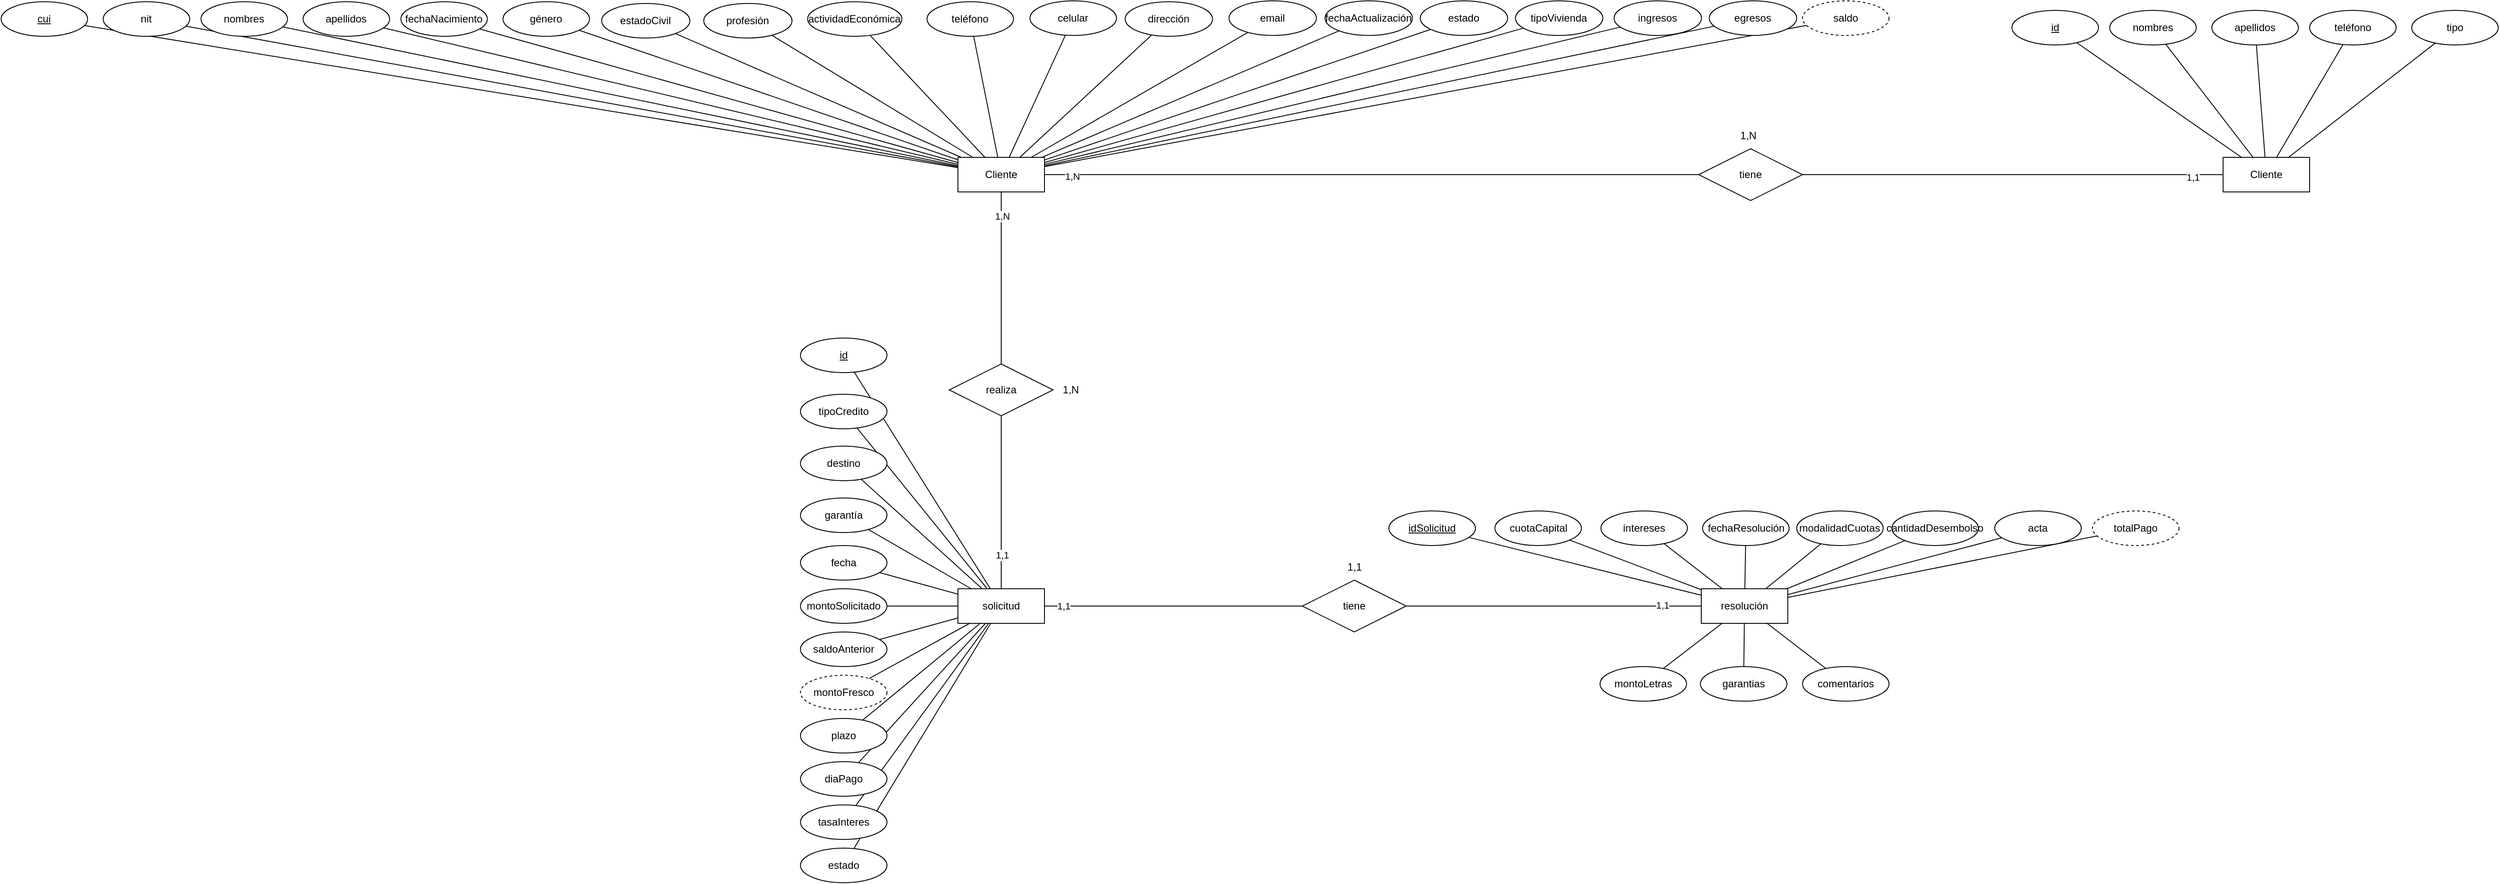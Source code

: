 <mxfile version="21.2.7" type="device" pages="2">
  <diagram id="P99Ryf6o9zyu_AFfCsCg" name="entidad-relacion CREDI-CREA">
    <mxGraphModel dx="4155" dy="842" grid="1" gridSize="10" guides="1" tooltips="1" connect="1" arrows="1" fold="1" page="1" pageScale="1" pageWidth="827" pageHeight="1169" math="0" shadow="0">
      <root>
        <mxCell id="0" />
        <mxCell id="1" parent="0" />
        <mxCell id="66ud1QGmvq39mYi4TVKc-70" style="rounded=0;orthogonalLoop=1;jettySize=auto;html=1;endArrow=none;endFill=0;" parent="1" source="66ud1QGmvq39mYi4TVKc-1" target="66ud1QGmvq39mYi4TVKc-68" edge="1">
          <mxGeometry relative="1" as="geometry" />
        </mxCell>
        <mxCell id="66ud1QGmvq39mYi4TVKc-72" value="1,1" style="edgeLabel;html=1;align=center;verticalAlign=middle;resizable=0;points=[];" parent="66ud1QGmvq39mYi4TVKc-70" vertex="1" connectable="0">
          <mxGeometry x="-0.854" y="3" relative="1" as="geometry">
            <mxPoint as="offset" />
          </mxGeometry>
        </mxCell>
        <mxCell id="66ud1QGmvq39mYi4TVKc-35" style="rounded=0;orthogonalLoop=1;jettySize=auto;html=1;endArrow=none;endFill=0;" parent="1" source="66ud1QGmvq39mYi4TVKc-2" target="66ud1QGmvq39mYi4TVKc-1" edge="1">
          <mxGeometry relative="1" as="geometry" />
        </mxCell>
        <mxCell id="66ud1QGmvq39mYi4TVKc-22" style="rounded=0;orthogonalLoop=1;jettySize=auto;html=1;endArrow=none;endFill=0;" parent="1" source="66ud1QGmvq39mYi4TVKc-3" target="66ud1QGmvq39mYi4TVKc-1" edge="1">
          <mxGeometry relative="1" as="geometry" />
        </mxCell>
        <mxCell id="66ud1QGmvq39mYi4TVKc-19" style="rounded=0;orthogonalLoop=1;jettySize=auto;html=1;endArrow=none;endFill=0;" parent="1" source="66ud1QGmvq39mYi4TVKc-8" target="66ud1QGmvq39mYi4TVKc-1" edge="1">
          <mxGeometry relative="1" as="geometry" />
        </mxCell>
        <mxCell id="66ud1QGmvq39mYi4TVKc-20" style="rounded=0;orthogonalLoop=1;jettySize=auto;html=1;endArrow=none;endFill=0;" parent="1" source="66ud1QGmvq39mYi4TVKc-9" target="66ud1QGmvq39mYi4TVKc-1" edge="1">
          <mxGeometry relative="1" as="geometry" />
        </mxCell>
        <mxCell id="66ud1QGmvq39mYi4TVKc-18" style="rounded=0;orthogonalLoop=1;jettySize=auto;html=1;endArrow=none;endFill=0;" parent="1" source="66ud1QGmvq39mYi4TVKc-11" target="66ud1QGmvq39mYi4TVKc-1" edge="1">
          <mxGeometry relative="1" as="geometry" />
        </mxCell>
        <mxCell id="66ud1QGmvq39mYi4TVKc-69" style="rounded=0;orthogonalLoop=1;jettySize=auto;html=1;endArrow=none;endFill=0;" parent="1" source="66ud1QGmvq39mYi4TVKc-37" target="66ud1QGmvq39mYi4TVKc-68" edge="1">
          <mxGeometry relative="1" as="geometry" />
        </mxCell>
        <mxCell id="66ud1QGmvq39mYi4TVKc-71" value="1,N" style="edgeLabel;html=1;align=center;verticalAlign=middle;resizable=0;points=[];" parent="66ud1QGmvq39mYi4TVKc-69" vertex="1" connectable="0">
          <mxGeometry x="-0.915" y="-2" relative="1" as="geometry">
            <mxPoint as="offset" />
          </mxGeometry>
        </mxCell>
        <mxCell id="66ud1QGmvq39mYi4TVKc-79" style="rounded=0;orthogonalLoop=1;jettySize=auto;html=1;endArrow=none;endFill=0;" parent="1" source="66ud1QGmvq39mYi4TVKc-37" target="66ud1QGmvq39mYi4TVKc-77" edge="1">
          <mxGeometry relative="1" as="geometry" />
        </mxCell>
        <mxCell id="66ud1QGmvq39mYi4TVKc-83" value="1,N" style="edgeLabel;html=1;align=center;verticalAlign=middle;resizable=0;points=[];" parent="66ud1QGmvq39mYi4TVKc-79" vertex="1" connectable="0">
          <mxGeometry x="-0.719" y="1" relative="1" as="geometry">
            <mxPoint as="offset" />
          </mxGeometry>
        </mxCell>
        <mxCell id="66ud1QGmvq39mYi4TVKc-38" style="rounded=0;orthogonalLoop=1;jettySize=auto;html=1;endArrow=none;endFill=0;" parent="1" source="66ud1QGmvq39mYi4TVKc-39" target="66ud1QGmvq39mYi4TVKc-37" edge="1">
          <mxGeometry relative="1" as="geometry" />
        </mxCell>
        <mxCell id="66ud1QGmvq39mYi4TVKc-40" style="rounded=0;orthogonalLoop=1;jettySize=auto;html=1;endArrow=none;endFill=0;" parent="1" source="66ud1QGmvq39mYi4TVKc-41" target="66ud1QGmvq39mYi4TVKc-37" edge="1">
          <mxGeometry relative="1" as="geometry" />
        </mxCell>
        <mxCell id="66ud1QGmvq39mYi4TVKc-42" style="rounded=0;orthogonalLoop=1;jettySize=auto;html=1;endArrow=none;endFill=0;" parent="1" source="66ud1QGmvq39mYi4TVKc-43" target="66ud1QGmvq39mYi4TVKc-37" edge="1">
          <mxGeometry relative="1" as="geometry" />
        </mxCell>
        <mxCell id="66ud1QGmvq39mYi4TVKc-44" style="rounded=0;orthogonalLoop=1;jettySize=auto;html=1;endArrow=none;endFill=0;" parent="1" source="66ud1QGmvq39mYi4TVKc-45" target="66ud1QGmvq39mYi4TVKc-37" edge="1">
          <mxGeometry relative="1" as="geometry" />
        </mxCell>
        <mxCell id="66ud1QGmvq39mYi4TVKc-46" style="rounded=0;orthogonalLoop=1;jettySize=auto;html=1;endArrow=none;endFill=0;" parent="1" source="66ud1QGmvq39mYi4TVKc-47" target="66ud1QGmvq39mYi4TVKc-37" edge="1">
          <mxGeometry relative="1" as="geometry" />
        </mxCell>
        <mxCell id="66ud1QGmvq39mYi4TVKc-48" style="rounded=0;orthogonalLoop=1;jettySize=auto;html=1;endArrow=none;endFill=0;" parent="1" source="66ud1QGmvq39mYi4TVKc-49" target="66ud1QGmvq39mYi4TVKc-37" edge="1">
          <mxGeometry relative="1" as="geometry" />
        </mxCell>
        <mxCell id="66ud1QGmvq39mYi4TVKc-50" style="rounded=0;orthogonalLoop=1;jettySize=auto;html=1;endArrow=none;endFill=0;" parent="1" source="66ud1QGmvq39mYi4TVKc-51" target="66ud1QGmvq39mYi4TVKc-37" edge="1">
          <mxGeometry relative="1" as="geometry" />
        </mxCell>
        <mxCell id="66ud1QGmvq39mYi4TVKc-52" style="rounded=0;orthogonalLoop=1;jettySize=auto;html=1;endArrow=none;endFill=0;" parent="1" source="66ud1QGmvq39mYi4TVKc-53" target="66ud1QGmvq39mYi4TVKc-37" edge="1">
          <mxGeometry relative="1" as="geometry" />
        </mxCell>
        <mxCell id="66ud1QGmvq39mYi4TVKc-54" style="rounded=0;orthogonalLoop=1;jettySize=auto;html=1;endArrow=none;endFill=0;" parent="1" source="66ud1QGmvq39mYi4TVKc-55" target="66ud1QGmvq39mYi4TVKc-37" edge="1">
          <mxGeometry relative="1" as="geometry" />
        </mxCell>
        <mxCell id="66ud1QGmvq39mYi4TVKc-56" style="rounded=0;orthogonalLoop=1;jettySize=auto;html=1;endArrow=none;endFill=0;" parent="1" source="66ud1QGmvq39mYi4TVKc-57" target="66ud1QGmvq39mYi4TVKc-37" edge="1">
          <mxGeometry relative="1" as="geometry" />
        </mxCell>
        <mxCell id="66ud1QGmvq39mYi4TVKc-58" style="rounded=0;orthogonalLoop=1;jettySize=auto;html=1;endArrow=none;endFill=0;" parent="1" source="66ud1QGmvq39mYi4TVKc-59" target="66ud1QGmvq39mYi4TVKc-37" edge="1">
          <mxGeometry relative="1" as="geometry" />
        </mxCell>
        <mxCell id="66ud1QGmvq39mYi4TVKc-60" style="rounded=0;orthogonalLoop=1;jettySize=auto;html=1;endArrow=none;endFill=0;" parent="1" source="66ud1QGmvq39mYi4TVKc-61" target="66ud1QGmvq39mYi4TVKc-37" edge="1">
          <mxGeometry relative="1" as="geometry" />
        </mxCell>
        <mxCell id="66ud1QGmvq39mYi4TVKc-62" style="rounded=0;orthogonalLoop=1;jettySize=auto;html=1;endArrow=none;endFill=0;" parent="1" source="66ud1QGmvq39mYi4TVKc-63" target="66ud1QGmvq39mYi4TVKc-37" edge="1">
          <mxGeometry relative="1" as="geometry" />
        </mxCell>
        <mxCell id="66ud1QGmvq39mYi4TVKc-64" style="rounded=0;orthogonalLoop=1;jettySize=auto;html=1;endArrow=none;endFill=0;" parent="1" source="66ud1QGmvq39mYi4TVKc-65" target="66ud1QGmvq39mYi4TVKc-37" edge="1">
          <mxGeometry relative="1" as="geometry" />
        </mxCell>
        <mxCell id="66ud1QGmvq39mYi4TVKc-66" style="rounded=0;orthogonalLoop=1;jettySize=auto;html=1;endArrow=none;endFill=0;" parent="1" source="66ud1QGmvq39mYi4TVKc-67" target="66ud1QGmvq39mYi4TVKc-37" edge="1">
          <mxGeometry relative="1" as="geometry" />
        </mxCell>
        <mxCell id="66ud1QGmvq39mYi4TVKc-81" style="rounded=0;orthogonalLoop=1;jettySize=auto;html=1;endArrow=none;endFill=0;" parent="1" source="66ud1QGmvq39mYi4TVKc-75" target="66ud1QGmvq39mYi4TVKc-78" edge="1">
          <mxGeometry relative="1" as="geometry" />
        </mxCell>
        <mxCell id="66ud1QGmvq39mYi4TVKc-86" value="1,1" style="edgeLabel;html=1;align=center;verticalAlign=middle;resizable=0;points=[];" parent="66ud1QGmvq39mYi4TVKc-81" vertex="1" connectable="0">
          <mxGeometry x="-0.852" y="-3" relative="1" as="geometry">
            <mxPoint y="-3" as="offset" />
          </mxGeometry>
        </mxCell>
        <mxCell id="66ud1QGmvq39mYi4TVKc-80" style="rounded=0;orthogonalLoop=1;jettySize=auto;html=1;endArrow=none;endFill=0;" parent="1" source="66ud1QGmvq39mYi4TVKc-77" target="66ud1QGmvq39mYi4TVKc-75" edge="1">
          <mxGeometry relative="1" as="geometry" />
        </mxCell>
        <mxCell id="66ud1QGmvq39mYi4TVKc-84" value="1,1" style="edgeLabel;html=1;align=center;verticalAlign=middle;resizable=0;points=[];" parent="66ud1QGmvq39mYi4TVKc-80" vertex="1" connectable="0">
          <mxGeometry x="0.61" y="1" relative="1" as="geometry">
            <mxPoint as="offset" />
          </mxGeometry>
        </mxCell>
        <mxCell id="66ud1QGmvq39mYi4TVKc-82" style="rounded=0;orthogonalLoop=1;jettySize=auto;html=1;endArrow=none;endFill=0;" parent="1" source="66ud1QGmvq39mYi4TVKc-78" target="66ud1QGmvq39mYi4TVKc-76" edge="1">
          <mxGeometry relative="1" as="geometry" />
        </mxCell>
        <mxCell id="66ud1QGmvq39mYi4TVKc-87" value="1,1" style="edgeLabel;html=1;align=center;verticalAlign=middle;resizable=0;points=[];" parent="66ud1QGmvq39mYi4TVKc-82" vertex="1" connectable="0">
          <mxGeometry x="0.736" y="1" relative="1" as="geometry">
            <mxPoint as="offset" />
          </mxGeometry>
        </mxCell>
        <mxCell id="7-qyzKeXmiIdSlEH_Hon-5" style="rounded=0;orthogonalLoop=1;jettySize=auto;html=1;endArrow=none;endFill=0;" parent="1" source="7-qyzKeXmiIdSlEH_Hon-1" target="66ud1QGmvq39mYi4TVKc-75" edge="1">
          <mxGeometry relative="1" as="geometry" />
        </mxCell>
        <mxCell id="7-qyzKeXmiIdSlEH_Hon-4" style="rounded=0;orthogonalLoop=1;jettySize=auto;html=1;endArrow=none;endFill=0;" parent="1" source="7-qyzKeXmiIdSlEH_Hon-2" target="66ud1QGmvq39mYi4TVKc-75" edge="1">
          <mxGeometry relative="1" as="geometry" />
        </mxCell>
        <mxCell id="7-qyzKeXmiIdSlEH_Hon-6" style="rounded=0;orthogonalLoop=1;jettySize=auto;html=1;endArrow=none;endFill=0;" parent="1" source="7-qyzKeXmiIdSlEH_Hon-3" target="66ud1QGmvq39mYi4TVKc-75" edge="1">
          <mxGeometry relative="1" as="geometry" />
        </mxCell>
        <mxCell id="7-qyzKeXmiIdSlEH_Hon-8" style="rounded=0;orthogonalLoop=1;jettySize=auto;html=1;endArrow=none;endFill=0;" parent="1" source="7-qyzKeXmiIdSlEH_Hon-7" target="66ud1QGmvq39mYi4TVKc-75" edge="1">
          <mxGeometry relative="1" as="geometry" />
        </mxCell>
        <mxCell id="7-qyzKeXmiIdSlEH_Hon-10" style="rounded=0;orthogonalLoop=1;jettySize=auto;html=1;endArrow=none;endFill=0;" parent="1" source="7-qyzKeXmiIdSlEH_Hon-9" target="66ud1QGmvq39mYi4TVKc-75" edge="1">
          <mxGeometry relative="1" as="geometry" />
        </mxCell>
        <mxCell id="7-qyzKeXmiIdSlEH_Hon-15" style="rounded=0;orthogonalLoop=1;jettySize=auto;html=1;endArrow=none;endFill=0;" parent="1" source="7-qyzKeXmiIdSlEH_Hon-11" target="66ud1QGmvq39mYi4TVKc-75" edge="1">
          <mxGeometry relative="1" as="geometry" />
        </mxCell>
        <mxCell id="7-qyzKeXmiIdSlEH_Hon-16" style="rounded=0;orthogonalLoop=1;jettySize=auto;html=1;endArrow=none;endFill=0;" parent="1" source="7-qyzKeXmiIdSlEH_Hon-12" target="66ud1QGmvq39mYi4TVKc-75" edge="1">
          <mxGeometry relative="1" as="geometry" />
        </mxCell>
        <mxCell id="7-qyzKeXmiIdSlEH_Hon-17" style="rounded=0;orthogonalLoop=1;jettySize=auto;html=1;endArrow=none;endFill=0;" parent="1" source="7-qyzKeXmiIdSlEH_Hon-14" target="66ud1QGmvq39mYi4TVKc-75" edge="1">
          <mxGeometry relative="1" as="geometry" />
        </mxCell>
        <mxCell id="7-qyzKeXmiIdSlEH_Hon-21" style="rounded=0;orthogonalLoop=1;jettySize=auto;html=1;endArrow=none;endFill=0;" parent="1" source="7-qyzKeXmiIdSlEH_Hon-18" target="66ud1QGmvq39mYi4TVKc-75" edge="1">
          <mxGeometry relative="1" as="geometry" />
        </mxCell>
        <mxCell id="7-qyzKeXmiIdSlEH_Hon-22" style="rounded=0;orthogonalLoop=1;jettySize=auto;html=1;endArrow=none;endFill=0;" parent="1" source="7-qyzKeXmiIdSlEH_Hon-19" target="66ud1QGmvq39mYi4TVKc-75" edge="1">
          <mxGeometry relative="1" as="geometry" />
        </mxCell>
        <mxCell id="7-qyzKeXmiIdSlEH_Hon-23" style="rounded=0;orthogonalLoop=1;jettySize=auto;html=1;endArrow=none;endFill=0;" parent="1" source="7-qyzKeXmiIdSlEH_Hon-20" target="66ud1QGmvq39mYi4TVKc-75" edge="1">
          <mxGeometry relative="1" as="geometry" />
        </mxCell>
        <mxCell id="7-qyzKeXmiIdSlEH_Hon-27" style="rounded=0;orthogonalLoop=1;jettySize=auto;html=1;endArrow=none;endFill=0;" parent="1" source="7-qyzKeXmiIdSlEH_Hon-26" target="66ud1QGmvq39mYi4TVKc-37" edge="1">
          <mxGeometry relative="1" as="geometry" />
        </mxCell>
        <mxCell id="7-qyzKeXmiIdSlEH_Hon-29" style="rounded=0;orthogonalLoop=1;jettySize=auto;html=1;endArrow=none;endFill=0;" parent="1" source="7-qyzKeXmiIdSlEH_Hon-28" target="66ud1QGmvq39mYi4TVKc-75" edge="1">
          <mxGeometry relative="1" as="geometry" />
        </mxCell>
        <mxCell id="7-qyzKeXmiIdSlEH_Hon-34" style="rounded=0;orthogonalLoop=1;jettySize=auto;html=1;endArrow=none;endFill=0;" parent="1" source="7-qyzKeXmiIdSlEH_Hon-30" target="66ud1QGmvq39mYi4TVKc-76" edge="1">
          <mxGeometry relative="1" as="geometry" />
        </mxCell>
        <mxCell id="7-qyzKeXmiIdSlEH_Hon-35" style="rounded=0;orthogonalLoop=1;jettySize=auto;html=1;endArrow=none;endFill=0;" parent="1" source="7-qyzKeXmiIdSlEH_Hon-31" target="66ud1QGmvq39mYi4TVKc-76" edge="1">
          <mxGeometry relative="1" as="geometry" />
        </mxCell>
        <mxCell id="7-qyzKeXmiIdSlEH_Hon-33" style="rounded=0;orthogonalLoop=1;jettySize=auto;html=1;endArrow=none;endFill=0;" parent="1" source="7-qyzKeXmiIdSlEH_Hon-32" target="66ud1QGmvq39mYi4TVKc-76" edge="1">
          <mxGeometry relative="1" as="geometry" />
        </mxCell>
        <mxCell id="7-qyzKeXmiIdSlEH_Hon-37" style="rounded=0;orthogonalLoop=1;jettySize=auto;html=1;endArrow=none;endFill=0;" parent="1" source="7-qyzKeXmiIdSlEH_Hon-36" target="66ud1QGmvq39mYi4TVKc-76" edge="1">
          <mxGeometry relative="1" as="geometry" />
        </mxCell>
        <mxCell id="7-qyzKeXmiIdSlEH_Hon-39" style="rounded=0;orthogonalLoop=1;jettySize=auto;html=1;endArrow=none;endFill=0;" parent="1" source="7-qyzKeXmiIdSlEH_Hon-38" target="66ud1QGmvq39mYi4TVKc-76" edge="1">
          <mxGeometry relative="1" as="geometry" />
        </mxCell>
        <mxCell id="7-qyzKeXmiIdSlEH_Hon-41" style="rounded=0;orthogonalLoop=1;jettySize=auto;html=1;endArrow=none;endFill=0;" parent="1" source="7-qyzKeXmiIdSlEH_Hon-40" target="66ud1QGmvq39mYi4TVKc-76" edge="1">
          <mxGeometry relative="1" as="geometry" />
        </mxCell>
        <mxCell id="7-qyzKeXmiIdSlEH_Hon-43" style="rounded=0;orthogonalLoop=1;jettySize=auto;html=1;endArrow=none;endFill=0;" parent="1" source="7-qyzKeXmiIdSlEH_Hon-42" target="66ud1QGmvq39mYi4TVKc-76" edge="1">
          <mxGeometry relative="1" as="geometry" />
        </mxCell>
        <mxCell id="7-qyzKeXmiIdSlEH_Hon-46" style="rounded=0;orthogonalLoop=1;jettySize=auto;html=1;endArrow=none;endFill=0;" parent="1" source="7-qyzKeXmiIdSlEH_Hon-45" target="66ud1QGmvq39mYi4TVKc-76" edge="1">
          <mxGeometry relative="1" as="geometry" />
        </mxCell>
        <mxCell id="djcoDwFRb1nhkoD3oJi8-3" style="rounded=0;orthogonalLoop=1;jettySize=auto;html=1;endArrow=none;endFill=0;" parent="1" source="djcoDwFRb1nhkoD3oJi8-2" target="66ud1QGmvq39mYi4TVKc-76" edge="1">
          <mxGeometry relative="1" as="geometry" />
        </mxCell>
        <mxCell id="djcoDwFRb1nhkoD3oJi8-7" style="rounded=0;orthogonalLoop=1;jettySize=auto;html=1;endArrow=none;endFill=0;" parent="1" source="djcoDwFRb1nhkoD3oJi8-5" target="66ud1QGmvq39mYi4TVKc-76" edge="1">
          <mxGeometry relative="1" as="geometry" />
        </mxCell>
        <mxCell id="djcoDwFRb1nhkoD3oJi8-8" style="rounded=0;orthogonalLoop=1;jettySize=auto;html=1;endArrow=none;endFill=0;" parent="1" source="djcoDwFRb1nhkoD3oJi8-6" target="66ud1QGmvq39mYi4TVKc-76" edge="1">
          <mxGeometry relative="1" as="geometry" />
        </mxCell>
        <mxCell id="sFIiztONORR1nFewB7nD-4" style="rounded=0;orthogonalLoop=1;jettySize=auto;html=1;endArrow=none;endFill=0;" parent="1" source="sFIiztONORR1nFewB7nD-1" target="66ud1QGmvq39mYi4TVKc-37" edge="1">
          <mxGeometry relative="1" as="geometry" />
        </mxCell>
        <mxCell id="sFIiztONORR1nFewB7nD-5" style="rounded=0;orthogonalLoop=1;jettySize=auto;html=1;endArrow=none;endFill=0;" parent="1" source="sFIiztONORR1nFewB7nD-2" target="66ud1QGmvq39mYi4TVKc-37" edge="1">
          <mxGeometry relative="1" as="geometry" />
        </mxCell>
        <mxCell id="sFIiztONORR1nFewB7nD-7" style="rounded=0;orthogonalLoop=1;jettySize=auto;html=1;endArrow=none;endFill=0;" parent="1" source="sFIiztONORR1nFewB7nD-10" target="66ud1QGmvq39mYi4TVKc-37" edge="1">
          <mxGeometry relative="1" as="geometry">
            <mxPoint x="-205.037" y="58.437" as="sourcePoint" />
          </mxGeometry>
        </mxCell>
        <mxCell id="66ud1QGmvq39mYi4TVKc-1" value="Cliente" style="whiteSpace=wrap;html=1;align=center;" parent="1" vertex="1">
          <mxGeometry x="274" y="211" width="100" height="40" as="geometry" />
        </mxCell>
        <mxCell id="66ud1QGmvq39mYi4TVKc-2" value="teléfono" style="ellipse;whiteSpace=wrap;html=1;align=center;" parent="1" vertex="1">
          <mxGeometry x="374" y="41" width="100" height="40" as="geometry" />
        </mxCell>
        <mxCell id="66ud1QGmvq39mYi4TVKc-3" value="tipo" style="ellipse;whiteSpace=wrap;html=1;align=center;" parent="1" vertex="1">
          <mxGeometry x="492" y="41" width="100" height="40" as="geometry" />
        </mxCell>
        <mxCell id="66ud1QGmvq39mYi4TVKc-8" value="nombres" style="ellipse;whiteSpace=wrap;html=1;align=center;" parent="1" vertex="1">
          <mxGeometry x="143" y="41" width="100" height="40" as="geometry" />
        </mxCell>
        <mxCell id="66ud1QGmvq39mYi4TVKc-9" value="apellidos" style="ellipse;whiteSpace=wrap;html=1;align=center;" parent="1" vertex="1">
          <mxGeometry x="261" y="41" width="100" height="40" as="geometry" />
        </mxCell>
        <mxCell id="66ud1QGmvq39mYi4TVKc-11" value="&lt;u&gt;id&lt;/u&gt;" style="ellipse;whiteSpace=wrap;html=1;align=center;" parent="1" vertex="1">
          <mxGeometry x="30" y="41" width="100" height="40" as="geometry" />
        </mxCell>
        <mxCell id="66ud1QGmvq39mYi4TVKc-37" value="Cliente" style="whiteSpace=wrap;html=1;align=center;" parent="1" vertex="1">
          <mxGeometry x="-1188" y="211" width="100" height="40" as="geometry" />
        </mxCell>
        <mxCell id="66ud1QGmvq39mYi4TVKc-39" value="fechaNacimiento" style="ellipse;whiteSpace=wrap;html=1;align=center;" parent="1" vertex="1">
          <mxGeometry x="-1831.75" y="31" width="100" height="40" as="geometry" />
        </mxCell>
        <mxCell id="66ud1QGmvq39mYi4TVKc-41" value="género" style="ellipse;whiteSpace=wrap;html=1;align=center;" parent="1" vertex="1">
          <mxGeometry x="-1713.75" y="31" width="100" height="40" as="geometry" />
        </mxCell>
        <mxCell id="66ud1QGmvq39mYi4TVKc-43" value="estadoCivil" style="ellipse;whiteSpace=wrap;html=1;align=center;fontStyle=0" parent="1" vertex="1">
          <mxGeometry x="-1599.75" y="33" width="102" height="40" as="geometry" />
        </mxCell>
        <mxCell id="66ud1QGmvq39mYi4TVKc-45" value="profesión" style="ellipse;whiteSpace=wrap;html=1;align=center;" parent="1" vertex="1">
          <mxGeometry x="-1481.75" y="33" width="102" height="40" as="geometry" />
        </mxCell>
        <mxCell id="66ud1QGmvq39mYi4TVKc-47" value="actividadEconómica" style="ellipse;whiteSpace=wrap;html=1;align=center;" parent="1" vertex="1">
          <mxGeometry x="-1361.75" y="31" width="109" height="40" as="geometry" />
        </mxCell>
        <mxCell id="66ud1QGmvq39mYi4TVKc-49" value="teléfono" style="ellipse;whiteSpace=wrap;html=1;align=center;" parent="1" vertex="1">
          <mxGeometry x="-1223.75" y="31" width="100" height="40" as="geometry" />
        </mxCell>
        <mxCell id="66ud1QGmvq39mYi4TVKc-51" value="nombres" style="ellipse;whiteSpace=wrap;html=1;align=center;" parent="1" vertex="1">
          <mxGeometry x="-2062.75" y="31" width="100" height="40" as="geometry" />
        </mxCell>
        <mxCell id="66ud1QGmvq39mYi4TVKc-53" value="apellidos" style="ellipse;whiteSpace=wrap;html=1;align=center;" parent="1" vertex="1">
          <mxGeometry x="-1944.75" y="31" width="100" height="40" as="geometry" />
        </mxCell>
        <mxCell id="66ud1QGmvq39mYi4TVKc-55" value="cui" style="ellipse;whiteSpace=wrap;html=1;align=center;fontStyle=4" parent="1" vertex="1">
          <mxGeometry x="-2293.75" y="31" width="100" height="40" as="geometry" />
        </mxCell>
        <mxCell id="66ud1QGmvq39mYi4TVKc-57" value="nit" style="ellipse;whiteSpace=wrap;html=1;align=center;" parent="1" vertex="1">
          <mxGeometry x="-2175.75" y="31" width="100" height="40" as="geometry" />
        </mxCell>
        <mxCell id="66ud1QGmvq39mYi4TVKc-59" value="celular" style="ellipse;whiteSpace=wrap;html=1;align=center;" parent="1" vertex="1">
          <mxGeometry x="-1104.75" y="30" width="100" height="40" as="geometry" />
        </mxCell>
        <mxCell id="66ud1QGmvq39mYi4TVKc-61" value="dirección" style="ellipse;whiteSpace=wrap;html=1;align=center;" parent="1" vertex="1">
          <mxGeometry x="-994.75" y="31" width="101" height="40" as="geometry" />
        </mxCell>
        <mxCell id="66ud1QGmvq39mYi4TVKc-63" value="email" style="ellipse;whiteSpace=wrap;html=1;align=center;" parent="1" vertex="1">
          <mxGeometry x="-874.75" y="30" width="101" height="40" as="geometry" />
        </mxCell>
        <mxCell id="66ud1QGmvq39mYi4TVKc-65" value="fechaActualización" style="ellipse;whiteSpace=wrap;html=1;align=center;" parent="1" vertex="1">
          <mxGeometry x="-763.75" y="30" width="101" height="40" as="geometry" />
        </mxCell>
        <mxCell id="66ud1QGmvq39mYi4TVKc-67" value="estado" style="ellipse;whiteSpace=wrap;html=1;align=center;" parent="1" vertex="1">
          <mxGeometry x="-653.75" y="30" width="101" height="40" as="geometry" />
        </mxCell>
        <mxCell id="66ud1QGmvq39mYi4TVKc-68" value="tiene" style="shape=rhombus;perimeter=rhombusPerimeter;whiteSpace=wrap;html=1;align=center;" parent="1" vertex="1">
          <mxGeometry x="-332" y="201" width="120" height="60" as="geometry" />
        </mxCell>
        <mxCell id="66ud1QGmvq39mYi4TVKc-73" value="1,N" style="text;html=1;align=center;verticalAlign=middle;resizable=0;points=[];autosize=1;strokeColor=none;fillColor=none;" parent="1" vertex="1">
          <mxGeometry x="-295" y="171" width="40" height="30" as="geometry" />
        </mxCell>
        <mxCell id="66ud1QGmvq39mYi4TVKc-75" value="solicitud" style="whiteSpace=wrap;html=1;align=center;" parent="1" vertex="1">
          <mxGeometry x="-1188" y="710" width="100" height="40" as="geometry" />
        </mxCell>
        <mxCell id="66ud1QGmvq39mYi4TVKc-76" value="resolución" style="whiteSpace=wrap;html=1;align=center;" parent="1" vertex="1">
          <mxGeometry x="-329" y="710" width="100" height="40" as="geometry" />
        </mxCell>
        <mxCell id="66ud1QGmvq39mYi4TVKc-77" value="realiza" style="shape=rhombus;perimeter=rhombusPerimeter;whiteSpace=wrap;html=1;align=center;" parent="1" vertex="1">
          <mxGeometry x="-1198" y="450" width="120" height="60" as="geometry" />
        </mxCell>
        <mxCell id="66ud1QGmvq39mYi4TVKc-78" value="tiene" style="shape=rhombus;perimeter=rhombusPerimeter;whiteSpace=wrap;html=1;align=center;" parent="1" vertex="1">
          <mxGeometry x="-790" y="700" width="120" height="60" as="geometry" />
        </mxCell>
        <mxCell id="66ud1QGmvq39mYi4TVKc-85" value="1,N" style="text;html=1;align=center;verticalAlign=middle;resizable=0;points=[];autosize=1;strokeColor=none;fillColor=none;" parent="1" vertex="1">
          <mxGeometry x="-1078" y="465" width="40" height="30" as="geometry" />
        </mxCell>
        <mxCell id="66ud1QGmvq39mYi4TVKc-88" value="1,1" style="text;html=1;align=center;verticalAlign=middle;resizable=0;points=[];autosize=1;strokeColor=none;fillColor=none;" parent="1" vertex="1">
          <mxGeometry x="-750" y="670" width="40" height="30" as="geometry" />
        </mxCell>
        <mxCell id="7-qyzKeXmiIdSlEH_Hon-1" value="tipoCredito" style="ellipse;whiteSpace=wrap;html=1;align=center;" parent="1" vertex="1">
          <mxGeometry x="-1370" y="485" width="100" height="40" as="geometry" />
        </mxCell>
        <mxCell id="7-qyzKeXmiIdSlEH_Hon-2" value="&lt;u&gt;id&lt;/u&gt;" style="ellipse;whiteSpace=wrap;html=1;align=center;" parent="1" vertex="1">
          <mxGeometry x="-1370" y="420" width="100" height="40" as="geometry" />
        </mxCell>
        <mxCell id="7-qyzKeXmiIdSlEH_Hon-3" value="destino" style="ellipse;whiteSpace=wrap;html=1;align=center;" parent="1" vertex="1">
          <mxGeometry x="-1370" y="545" width="100" height="40" as="geometry" />
        </mxCell>
        <mxCell id="7-qyzKeXmiIdSlEH_Hon-7" value="garantía" style="ellipse;whiteSpace=wrap;html=1;align=center;" parent="1" vertex="1">
          <mxGeometry x="-1370" y="605" width="100" height="40" as="geometry" />
        </mxCell>
        <mxCell id="7-qyzKeXmiIdSlEH_Hon-9" value="fecha" style="ellipse;whiteSpace=wrap;html=1;align=center;" parent="1" vertex="1">
          <mxGeometry x="-1370" y="660" width="100" height="40" as="geometry" />
        </mxCell>
        <mxCell id="7-qyzKeXmiIdSlEH_Hon-11" value="montoSolicitado" style="ellipse;whiteSpace=wrap;html=1;align=center;" parent="1" vertex="1">
          <mxGeometry x="-1370" y="710" width="100" height="40" as="geometry" />
        </mxCell>
        <mxCell id="7-qyzKeXmiIdSlEH_Hon-12" value="saldoAnterior" style="ellipse;whiteSpace=wrap;html=1;align=center;" parent="1" vertex="1">
          <mxGeometry x="-1370" y="760" width="100" height="40" as="geometry" />
        </mxCell>
        <mxCell id="7-qyzKeXmiIdSlEH_Hon-14" value="montoFresco" style="ellipse;whiteSpace=wrap;html=1;align=center;dashed=1;" parent="1" vertex="1">
          <mxGeometry x="-1370" y="810" width="100" height="40" as="geometry" />
        </mxCell>
        <mxCell id="7-qyzKeXmiIdSlEH_Hon-18" value="plazo" style="ellipse;whiteSpace=wrap;html=1;align=center;" parent="1" vertex="1">
          <mxGeometry x="-1370" y="860" width="100" height="40" as="geometry" />
        </mxCell>
        <mxCell id="7-qyzKeXmiIdSlEH_Hon-19" value="diaPago" style="ellipse;whiteSpace=wrap;html=1;align=center;" parent="1" vertex="1">
          <mxGeometry x="-1370" y="910" width="100" height="40" as="geometry" />
        </mxCell>
        <mxCell id="7-qyzKeXmiIdSlEH_Hon-20" value="tasaInteres" style="ellipse;whiteSpace=wrap;html=1;align=center;" parent="1" vertex="1">
          <mxGeometry x="-1370" y="960" width="100" height="40" as="geometry" />
        </mxCell>
        <mxCell id="7-qyzKeXmiIdSlEH_Hon-26" value="tipoVivienda" style="ellipse;whiteSpace=wrap;html=1;align=center;" parent="1" vertex="1">
          <mxGeometry x="-543.75" y="30" width="101" height="40" as="geometry" />
        </mxCell>
        <mxCell id="7-qyzKeXmiIdSlEH_Hon-28" value="estado" style="ellipse;whiteSpace=wrap;html=1;align=center;" parent="1" vertex="1">
          <mxGeometry x="-1370" y="1010" width="100" height="40" as="geometry" />
        </mxCell>
        <mxCell id="7-qyzKeXmiIdSlEH_Hon-30" value="cuotaCapital" style="ellipse;whiteSpace=wrap;html=1;align=center;" parent="1" vertex="1">
          <mxGeometry x="-567.5" y="620" width="100" height="40" as="geometry" />
        </mxCell>
        <mxCell id="7-qyzKeXmiIdSlEH_Hon-31" value="intereses" style="ellipse;whiteSpace=wrap;html=1;align=center;" parent="1" vertex="1">
          <mxGeometry x="-445" y="620" width="100" height="40" as="geometry" />
        </mxCell>
        <mxCell id="7-qyzKeXmiIdSlEH_Hon-32" value="idSolicitud" style="ellipse;whiteSpace=wrap;html=1;align=center;fontStyle=4" parent="1" vertex="1">
          <mxGeometry x="-690" y="620" width="100" height="40" as="geometry" />
        </mxCell>
        <mxCell id="7-qyzKeXmiIdSlEH_Hon-36" value="fechaResolución" style="ellipse;whiteSpace=wrap;html=1;align=center;" parent="1" vertex="1">
          <mxGeometry x="-327.5" y="620" width="100" height="40" as="geometry" />
        </mxCell>
        <mxCell id="7-qyzKeXmiIdSlEH_Hon-38" value="modalidadCuotas" style="ellipse;whiteSpace=wrap;html=1;align=center;" parent="1" vertex="1">
          <mxGeometry x="-218.75" y="620" width="100" height="40" as="geometry" />
        </mxCell>
        <mxCell id="7-qyzKeXmiIdSlEH_Hon-40" value="cantidadDesembolso" style="ellipse;whiteSpace=wrap;html=1;align=center;" parent="1" vertex="1">
          <mxGeometry x="-108.75" y="620" width="100" height="40" as="geometry" />
        </mxCell>
        <mxCell id="7-qyzKeXmiIdSlEH_Hon-42" value="acta" style="ellipse;whiteSpace=wrap;html=1;align=center;" parent="1" vertex="1">
          <mxGeometry x="10.12" y="620" width="100" height="40" as="geometry" />
        </mxCell>
        <mxCell id="7-qyzKeXmiIdSlEH_Hon-45" value="totalPago" style="ellipse;whiteSpace=wrap;html=1;align=center;dashed=1;" parent="1" vertex="1">
          <mxGeometry x="123.12" y="620" width="100" height="40" as="geometry" />
        </mxCell>
        <mxCell id="djcoDwFRb1nhkoD3oJi8-2" value="montoLetras" style="ellipse;whiteSpace=wrap;html=1;align=center;" parent="1" vertex="1">
          <mxGeometry x="-446" y="800" width="100" height="40" as="geometry" />
        </mxCell>
        <mxCell id="djcoDwFRb1nhkoD3oJi8-5" value="garantias" style="ellipse;whiteSpace=wrap;html=1;align=center;" parent="1" vertex="1">
          <mxGeometry x="-330" y="800" width="100" height="40" as="geometry" />
        </mxCell>
        <mxCell id="djcoDwFRb1nhkoD3oJi8-6" value="comentarios" style="ellipse;whiteSpace=wrap;html=1;align=center;" parent="1" vertex="1">
          <mxGeometry x="-212" y="800" width="100" height="40" as="geometry" />
        </mxCell>
        <mxCell id="sFIiztONORR1nFewB7nD-1" value="ingresos" style="ellipse;whiteSpace=wrap;html=1;align=center;" parent="1" vertex="1">
          <mxGeometry x="-429.75" y="30" width="101" height="40" as="geometry" />
        </mxCell>
        <mxCell id="sFIiztONORR1nFewB7nD-2" value="egresos" style="ellipse;whiteSpace=wrap;html=1;align=center;" parent="1" vertex="1">
          <mxGeometry x="-319.75" y="30" width="101" height="40" as="geometry" />
        </mxCell>
        <mxCell id="sFIiztONORR1nFewB7nD-10" value="saldo" style="ellipse;whiteSpace=wrap;html=1;align=center;dashed=1;" parent="1" vertex="1">
          <mxGeometry x="-212" y="30" width="100" height="40" as="geometry" />
        </mxCell>
      </root>
    </mxGraphModel>
  </diagram>
  <diagram id="zEXXHqCc4k1S-mAHwhzy" name="SECUENCIA-PANTALLS">
    <mxGraphModel dx="1674" dy="842" grid="1" gridSize="10" guides="1" tooltips="1" connect="1" arrows="1" fold="1" page="1" pageScale="1" pageWidth="827" pageHeight="1169" math="0" shadow="0">
      <root>
        <mxCell id="0" />
        <mxCell id="1" parent="0" />
      </root>
    </mxGraphModel>
  </diagram>
</mxfile>
